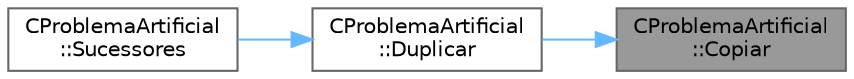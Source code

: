 digraph "CProblemaArtificial::Copiar"
{
 // LATEX_PDF_SIZE
  bgcolor="transparent";
  edge [fontname=Helvetica,fontsize=10,labelfontname=Helvetica,labelfontsize=10];
  node [fontname=Helvetica,fontsize=10,shape=box,height=0.2,width=0.4];
  rankdir="RL";
  Node1 [id="Node000001",label="CProblemaArtificial\l::Copiar",height=0.2,width=0.4,color="gray40", fillcolor="grey60", style="filled", fontcolor="black",tooltip="Fica com uma cópia do objecto."];
  Node1 -> Node2 [id="edge1_Node000001_Node000002",dir="back",color="steelblue1",style="solid",tooltip=" "];
  Node2 [id="Node000002",label="CProblemaArtificial\l::Duplicar",height=0.2,width=0.4,color="grey40", fillcolor="white", style="filled",URL="$classCProblemaArtificial.html#ada920ffe8fe97913ef87196864618a48",tooltip="Cria um objecto que é uma cópia deste."];
  Node2 -> Node3 [id="edge2_Node000002_Node000003",dir="back",color="steelblue1",style="solid",tooltip=" "];
  Node3 [id="Node000003",label="CProblemaArtificial\l::Sucessores",height=0.2,width=0.4,color="grey40", fillcolor="white", style="filled",URL="$classCProblemaArtificial.html#a8ecd3995c8ce751d5da10cc20709175c",tooltip="Coloca em sucessores a lista de estados sucessores."];
}
